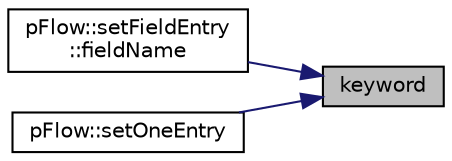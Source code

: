 digraph "keyword"
{
 // LATEX_PDF_SIZE
  edge [fontname="Helvetica",fontsize="10",labelfontname="Helvetica",labelfontsize="10"];
  node [fontname="Helvetica",fontsize="10",shape=record];
  rankdir="RL";
  Node1 [label="keyword",height=0.2,width=0.4,color="black", fillcolor="grey75", style="filled", fontcolor="black",tooltip=" "];
  Node1 -> Node2 [dir="back",color="midnightblue",fontsize="10",style="solid",fontname="Helvetica"];
  Node2 [label="pFlow::setFieldEntry\l::fieldName",height=0.2,width=0.4,color="black", fillcolor="white", style="filled",URL="$classpFlow_1_1setFieldEntry.html#a0debf5375aac6c59b0c9498361fdd83b",tooltip=" "];
  Node1 -> Node3 [dir="back",color="midnightblue",fontsize="10",style="solid",fontname="Helvetica"];
  Node3 [label="pFlow::setOneEntry",height=0.2,width=0.4,color="black", fillcolor="white", style="filled",URL="$namespacepFlow.html#abd6cccd4576e440d6e6c599f9c24d7fb",tooltip=" "];
}
